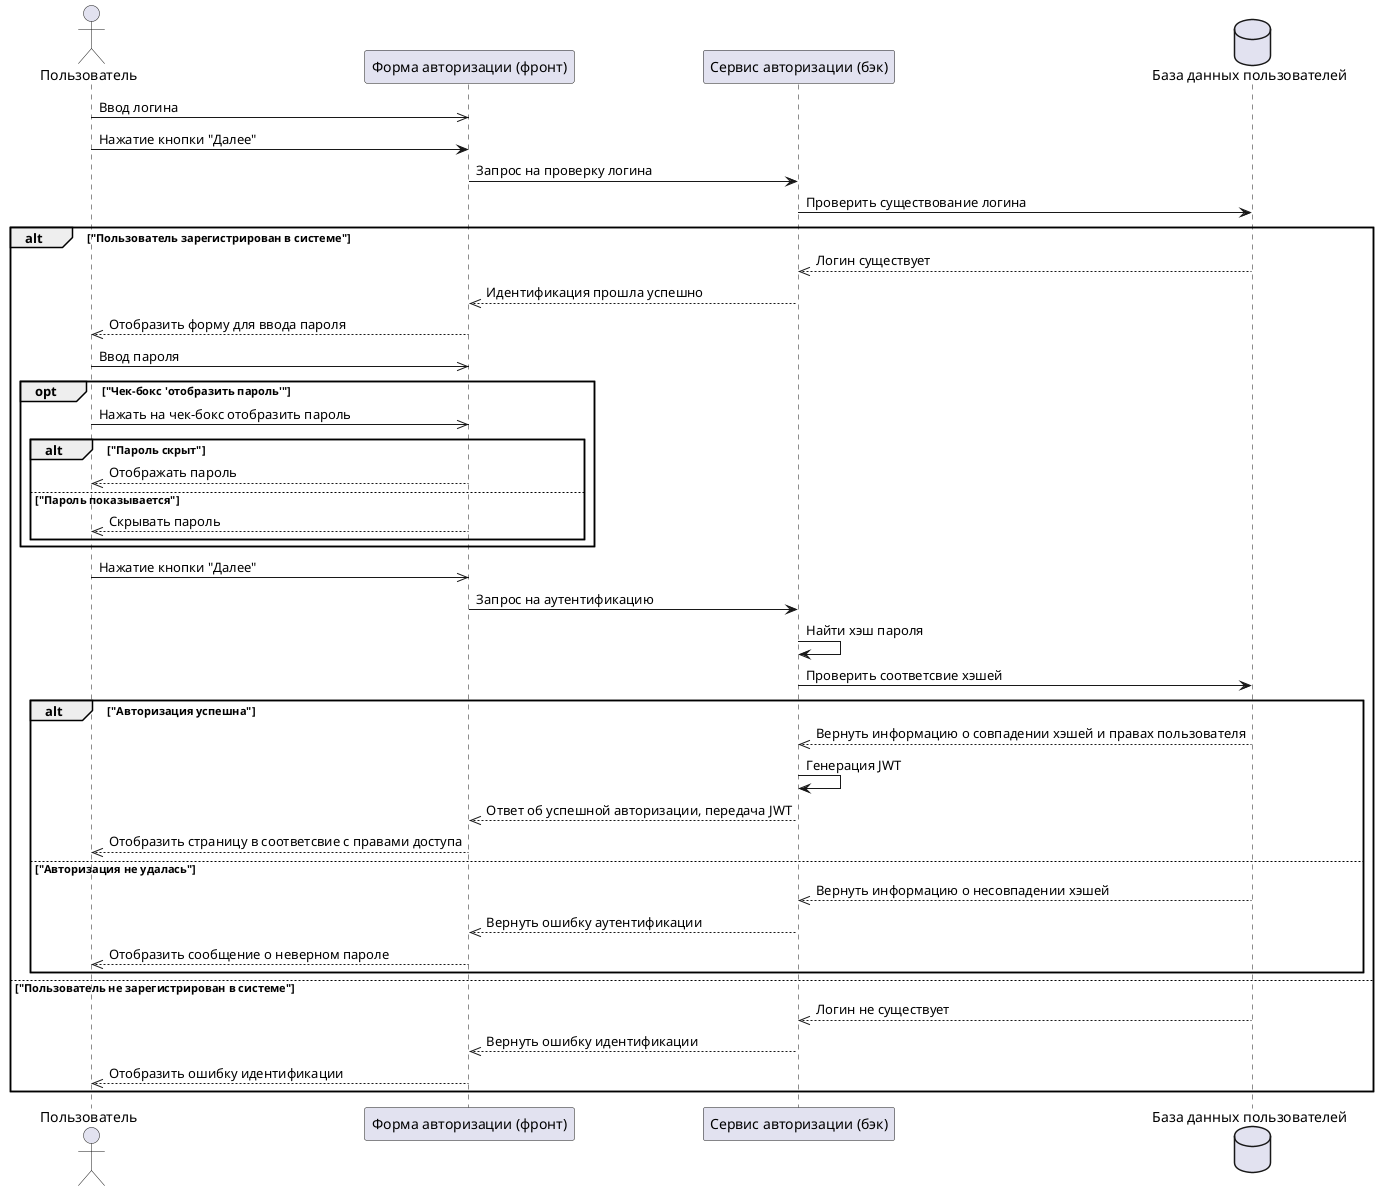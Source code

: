 @startuml
actor Пользователь as user
participant "Форма авторизации (фронт)" as ID_form
participant "Сервис авторизации (бэк)" as ID_service
database    "База данных пользователей"    as db
user ->> ID_form: Ввод логина
user -> ID_form: Нажатие кнопки "Далее"
ID_form-> ID_service: Запрос на проверку логина
ID_service -> db: Проверить существование логина

alt "Пользователь зарегистрирован в системе"
   ID_service <<-- db: Логин существует
   ID_form    <<-- ID_service: Идентификация прошла успешно
   user <<-- ID_form: Отобразить форму для ввода пароля
   user ->> ID_form: Ввод пароля
   opt "Чек-бокс 'отобразить пароль'"
     user ->> ID_form: Нажать на чек-бокс отобразить пароль
     alt "Пароль скрыт"
        user <<-- ID_form: Отображать пароль
     else "Пароль показывается"
        user <<-- ID_form: Скрывать пароль
     end
   end
   user ->> ID_form: Нажатие кнопки "Далее"
   ID_form-> ID_service: Запрос на аутентификацию
   ID_service -> ID_service: Найти хэш пароля
   ID_service -> db: Проверить соответсвие хэшей
   alt "Авторизация успешна"
      ID_service <<-- db: Вернуть информацию о совпадении хэшей и правах пользователя
      ID_service -> ID_service: Генерация JWT
      ID_form    <<-- ID_service: Ответ об успешной авторизации, передача JWT
      user <<-- ID_form: Отобразить страницу в соответсвие с правами доступа
   else "Авторизация не удалась"
      ID_service <<-- db: Вернуть информацию о несовпадении хэшей
      ID_form    <<-- ID_service: Вернуть ошибку аутентификации
      user <<-- ID_form: Отобразить сообщение о неверном пароле
   end
else "Пользователь не зарегистрирован в системе"
   ID_service <<-- db: Логин не существует
   ID_form    <<-- ID_service: Вернуть ошибку идентификации
   user <<-- ID_form: Отобразить ошибку идентификации
end
@enduml
